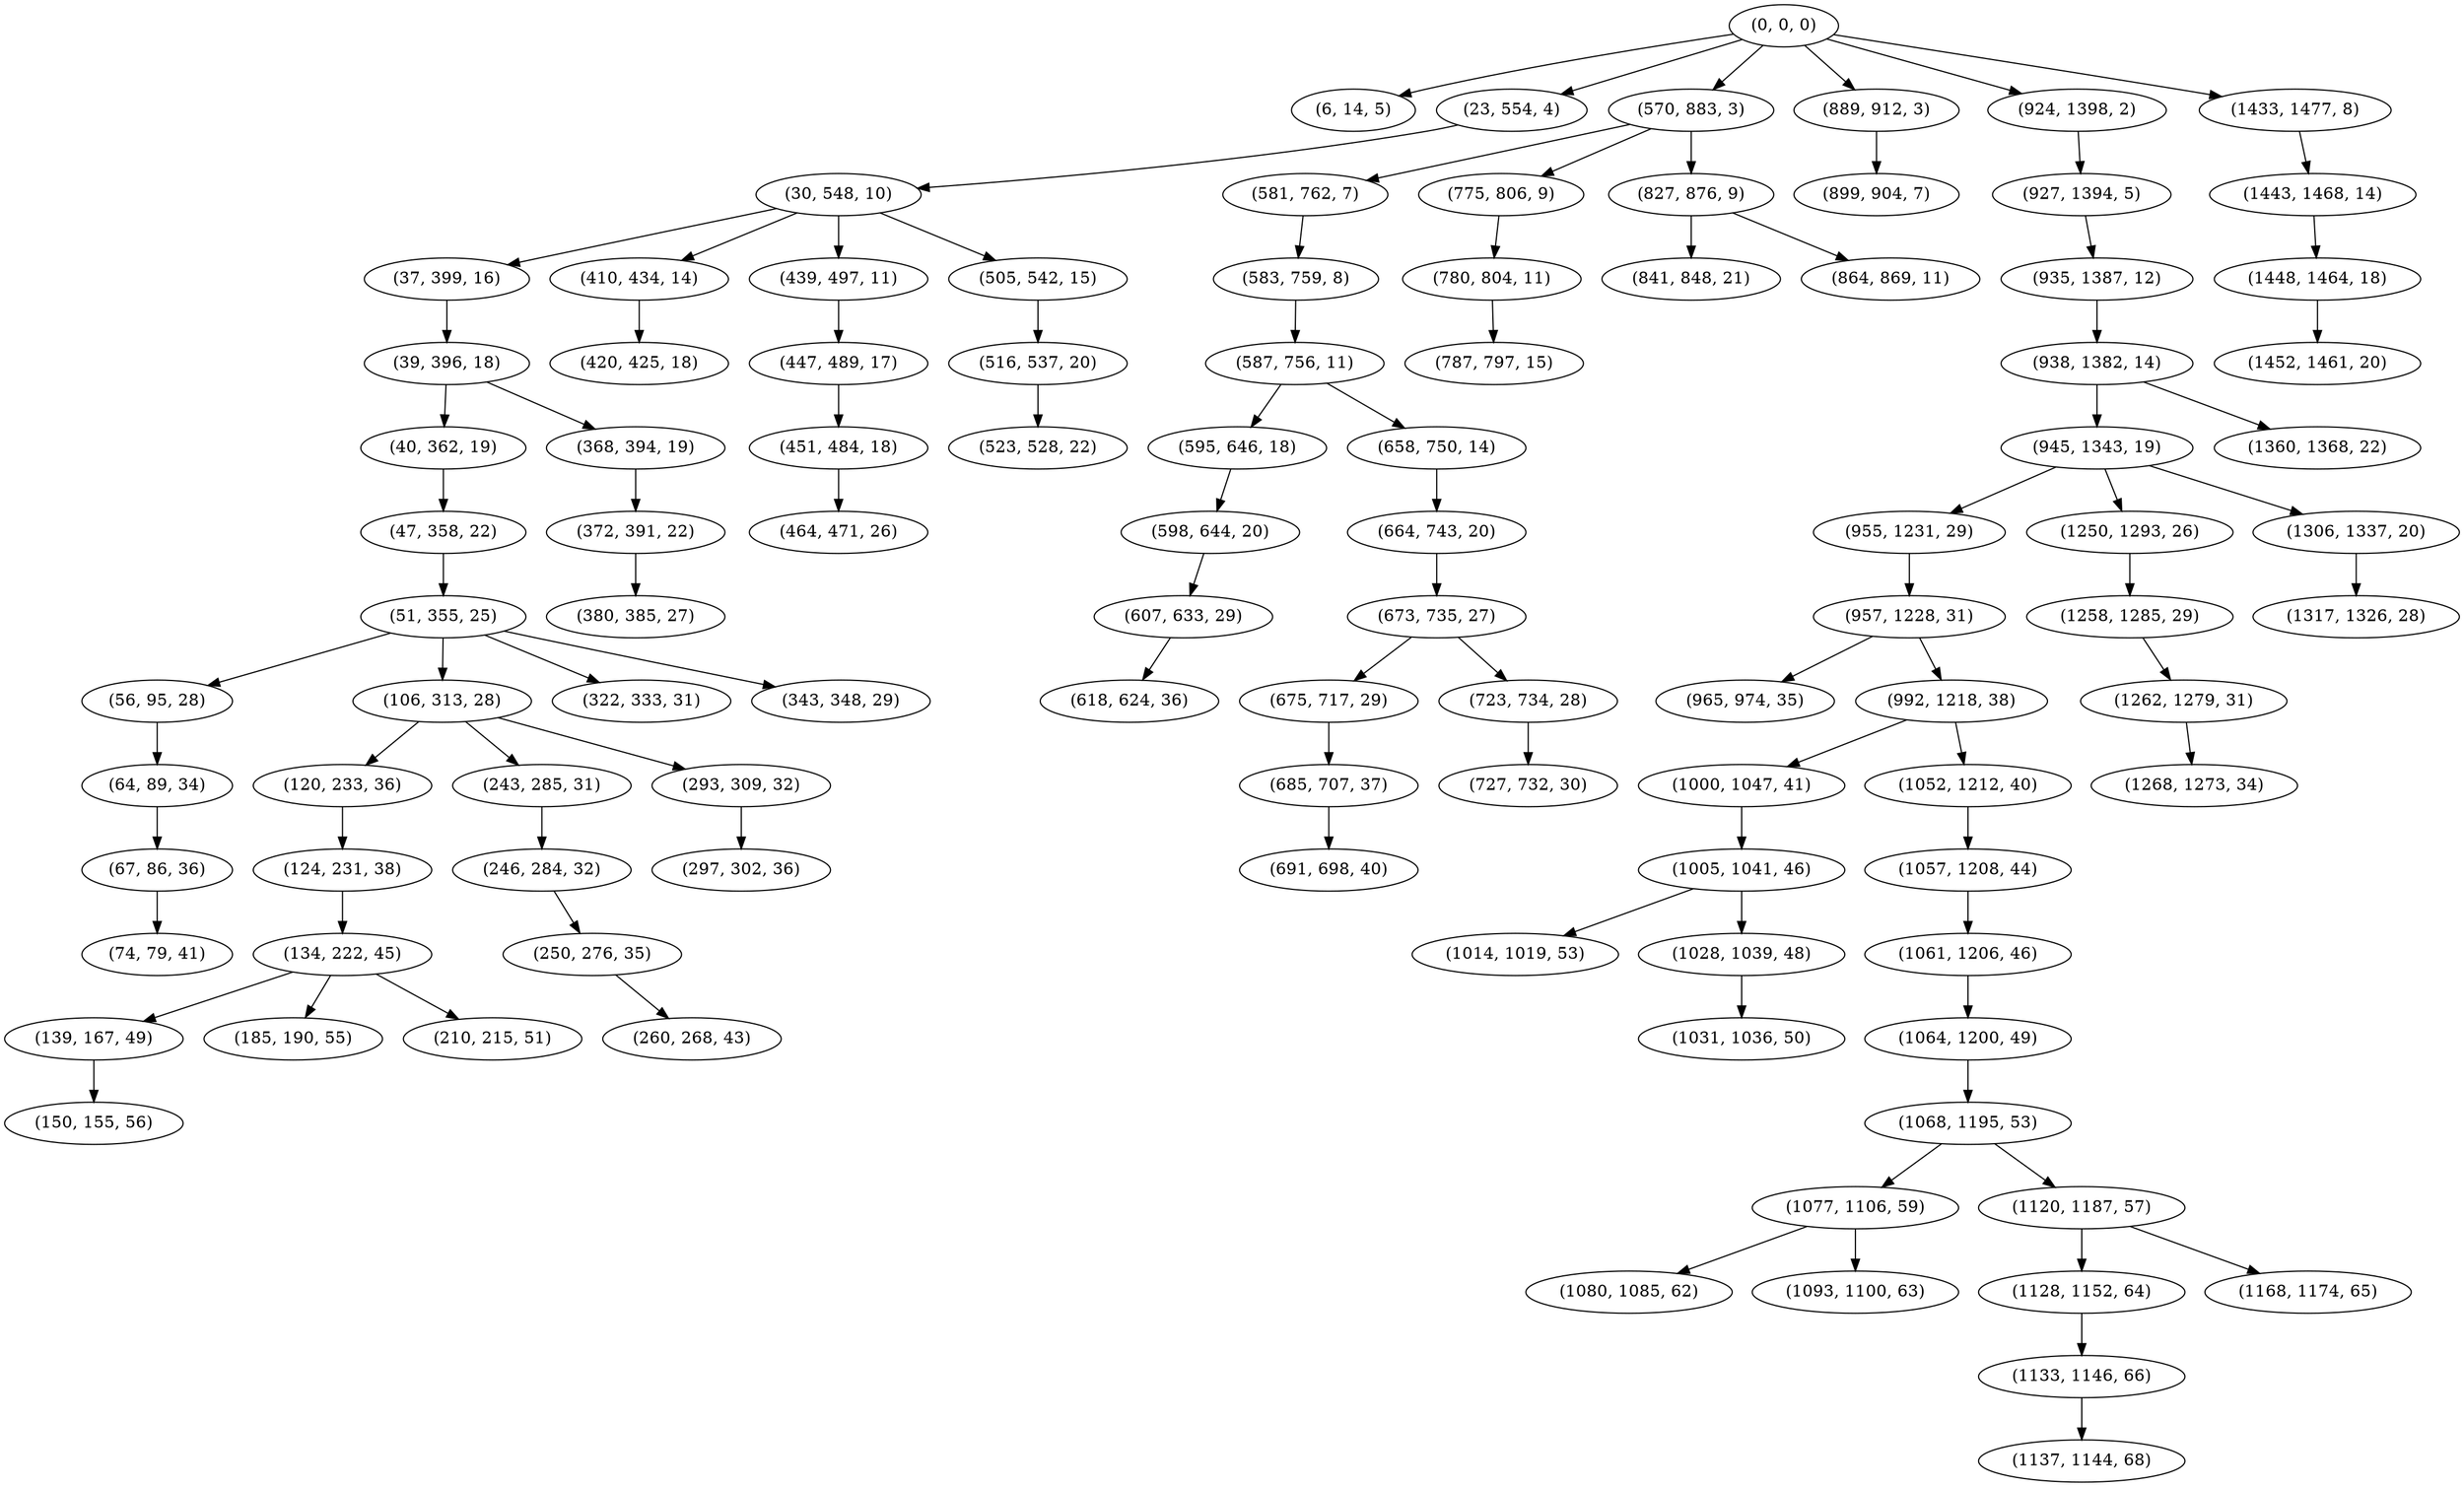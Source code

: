 digraph tree {
    "(0, 0, 0)";
    "(6, 14, 5)";
    "(23, 554, 4)";
    "(30, 548, 10)";
    "(37, 399, 16)";
    "(39, 396, 18)";
    "(40, 362, 19)";
    "(47, 358, 22)";
    "(51, 355, 25)";
    "(56, 95, 28)";
    "(64, 89, 34)";
    "(67, 86, 36)";
    "(74, 79, 41)";
    "(106, 313, 28)";
    "(120, 233, 36)";
    "(124, 231, 38)";
    "(134, 222, 45)";
    "(139, 167, 49)";
    "(150, 155, 56)";
    "(185, 190, 55)";
    "(210, 215, 51)";
    "(243, 285, 31)";
    "(246, 284, 32)";
    "(250, 276, 35)";
    "(260, 268, 43)";
    "(293, 309, 32)";
    "(297, 302, 36)";
    "(322, 333, 31)";
    "(343, 348, 29)";
    "(368, 394, 19)";
    "(372, 391, 22)";
    "(380, 385, 27)";
    "(410, 434, 14)";
    "(420, 425, 18)";
    "(439, 497, 11)";
    "(447, 489, 17)";
    "(451, 484, 18)";
    "(464, 471, 26)";
    "(505, 542, 15)";
    "(516, 537, 20)";
    "(523, 528, 22)";
    "(570, 883, 3)";
    "(581, 762, 7)";
    "(583, 759, 8)";
    "(587, 756, 11)";
    "(595, 646, 18)";
    "(598, 644, 20)";
    "(607, 633, 29)";
    "(618, 624, 36)";
    "(658, 750, 14)";
    "(664, 743, 20)";
    "(673, 735, 27)";
    "(675, 717, 29)";
    "(685, 707, 37)";
    "(691, 698, 40)";
    "(723, 734, 28)";
    "(727, 732, 30)";
    "(775, 806, 9)";
    "(780, 804, 11)";
    "(787, 797, 15)";
    "(827, 876, 9)";
    "(841, 848, 21)";
    "(864, 869, 11)";
    "(889, 912, 3)";
    "(899, 904, 7)";
    "(924, 1398, 2)";
    "(927, 1394, 5)";
    "(935, 1387, 12)";
    "(938, 1382, 14)";
    "(945, 1343, 19)";
    "(955, 1231, 29)";
    "(957, 1228, 31)";
    "(965, 974, 35)";
    "(992, 1218, 38)";
    "(1000, 1047, 41)";
    "(1005, 1041, 46)";
    "(1014, 1019, 53)";
    "(1028, 1039, 48)";
    "(1031, 1036, 50)";
    "(1052, 1212, 40)";
    "(1057, 1208, 44)";
    "(1061, 1206, 46)";
    "(1064, 1200, 49)";
    "(1068, 1195, 53)";
    "(1077, 1106, 59)";
    "(1080, 1085, 62)";
    "(1093, 1100, 63)";
    "(1120, 1187, 57)";
    "(1128, 1152, 64)";
    "(1133, 1146, 66)";
    "(1137, 1144, 68)";
    "(1168, 1174, 65)";
    "(1250, 1293, 26)";
    "(1258, 1285, 29)";
    "(1262, 1279, 31)";
    "(1268, 1273, 34)";
    "(1306, 1337, 20)";
    "(1317, 1326, 28)";
    "(1360, 1368, 22)";
    "(1433, 1477, 8)";
    "(1443, 1468, 14)";
    "(1448, 1464, 18)";
    "(1452, 1461, 20)";
    "(0, 0, 0)" -> "(6, 14, 5)";
    "(0, 0, 0)" -> "(23, 554, 4)";
    "(0, 0, 0)" -> "(570, 883, 3)";
    "(0, 0, 0)" -> "(889, 912, 3)";
    "(0, 0, 0)" -> "(924, 1398, 2)";
    "(0, 0, 0)" -> "(1433, 1477, 8)";
    "(23, 554, 4)" -> "(30, 548, 10)";
    "(30, 548, 10)" -> "(37, 399, 16)";
    "(30, 548, 10)" -> "(410, 434, 14)";
    "(30, 548, 10)" -> "(439, 497, 11)";
    "(30, 548, 10)" -> "(505, 542, 15)";
    "(37, 399, 16)" -> "(39, 396, 18)";
    "(39, 396, 18)" -> "(40, 362, 19)";
    "(39, 396, 18)" -> "(368, 394, 19)";
    "(40, 362, 19)" -> "(47, 358, 22)";
    "(47, 358, 22)" -> "(51, 355, 25)";
    "(51, 355, 25)" -> "(56, 95, 28)";
    "(51, 355, 25)" -> "(106, 313, 28)";
    "(51, 355, 25)" -> "(322, 333, 31)";
    "(51, 355, 25)" -> "(343, 348, 29)";
    "(56, 95, 28)" -> "(64, 89, 34)";
    "(64, 89, 34)" -> "(67, 86, 36)";
    "(67, 86, 36)" -> "(74, 79, 41)";
    "(106, 313, 28)" -> "(120, 233, 36)";
    "(106, 313, 28)" -> "(243, 285, 31)";
    "(106, 313, 28)" -> "(293, 309, 32)";
    "(120, 233, 36)" -> "(124, 231, 38)";
    "(124, 231, 38)" -> "(134, 222, 45)";
    "(134, 222, 45)" -> "(139, 167, 49)";
    "(134, 222, 45)" -> "(185, 190, 55)";
    "(134, 222, 45)" -> "(210, 215, 51)";
    "(139, 167, 49)" -> "(150, 155, 56)";
    "(243, 285, 31)" -> "(246, 284, 32)";
    "(246, 284, 32)" -> "(250, 276, 35)";
    "(250, 276, 35)" -> "(260, 268, 43)";
    "(293, 309, 32)" -> "(297, 302, 36)";
    "(368, 394, 19)" -> "(372, 391, 22)";
    "(372, 391, 22)" -> "(380, 385, 27)";
    "(410, 434, 14)" -> "(420, 425, 18)";
    "(439, 497, 11)" -> "(447, 489, 17)";
    "(447, 489, 17)" -> "(451, 484, 18)";
    "(451, 484, 18)" -> "(464, 471, 26)";
    "(505, 542, 15)" -> "(516, 537, 20)";
    "(516, 537, 20)" -> "(523, 528, 22)";
    "(570, 883, 3)" -> "(581, 762, 7)";
    "(570, 883, 3)" -> "(775, 806, 9)";
    "(570, 883, 3)" -> "(827, 876, 9)";
    "(581, 762, 7)" -> "(583, 759, 8)";
    "(583, 759, 8)" -> "(587, 756, 11)";
    "(587, 756, 11)" -> "(595, 646, 18)";
    "(587, 756, 11)" -> "(658, 750, 14)";
    "(595, 646, 18)" -> "(598, 644, 20)";
    "(598, 644, 20)" -> "(607, 633, 29)";
    "(607, 633, 29)" -> "(618, 624, 36)";
    "(658, 750, 14)" -> "(664, 743, 20)";
    "(664, 743, 20)" -> "(673, 735, 27)";
    "(673, 735, 27)" -> "(675, 717, 29)";
    "(673, 735, 27)" -> "(723, 734, 28)";
    "(675, 717, 29)" -> "(685, 707, 37)";
    "(685, 707, 37)" -> "(691, 698, 40)";
    "(723, 734, 28)" -> "(727, 732, 30)";
    "(775, 806, 9)" -> "(780, 804, 11)";
    "(780, 804, 11)" -> "(787, 797, 15)";
    "(827, 876, 9)" -> "(841, 848, 21)";
    "(827, 876, 9)" -> "(864, 869, 11)";
    "(889, 912, 3)" -> "(899, 904, 7)";
    "(924, 1398, 2)" -> "(927, 1394, 5)";
    "(927, 1394, 5)" -> "(935, 1387, 12)";
    "(935, 1387, 12)" -> "(938, 1382, 14)";
    "(938, 1382, 14)" -> "(945, 1343, 19)";
    "(938, 1382, 14)" -> "(1360, 1368, 22)";
    "(945, 1343, 19)" -> "(955, 1231, 29)";
    "(945, 1343, 19)" -> "(1250, 1293, 26)";
    "(945, 1343, 19)" -> "(1306, 1337, 20)";
    "(955, 1231, 29)" -> "(957, 1228, 31)";
    "(957, 1228, 31)" -> "(965, 974, 35)";
    "(957, 1228, 31)" -> "(992, 1218, 38)";
    "(992, 1218, 38)" -> "(1000, 1047, 41)";
    "(992, 1218, 38)" -> "(1052, 1212, 40)";
    "(1000, 1047, 41)" -> "(1005, 1041, 46)";
    "(1005, 1041, 46)" -> "(1014, 1019, 53)";
    "(1005, 1041, 46)" -> "(1028, 1039, 48)";
    "(1028, 1039, 48)" -> "(1031, 1036, 50)";
    "(1052, 1212, 40)" -> "(1057, 1208, 44)";
    "(1057, 1208, 44)" -> "(1061, 1206, 46)";
    "(1061, 1206, 46)" -> "(1064, 1200, 49)";
    "(1064, 1200, 49)" -> "(1068, 1195, 53)";
    "(1068, 1195, 53)" -> "(1077, 1106, 59)";
    "(1068, 1195, 53)" -> "(1120, 1187, 57)";
    "(1077, 1106, 59)" -> "(1080, 1085, 62)";
    "(1077, 1106, 59)" -> "(1093, 1100, 63)";
    "(1120, 1187, 57)" -> "(1128, 1152, 64)";
    "(1120, 1187, 57)" -> "(1168, 1174, 65)";
    "(1128, 1152, 64)" -> "(1133, 1146, 66)";
    "(1133, 1146, 66)" -> "(1137, 1144, 68)";
    "(1250, 1293, 26)" -> "(1258, 1285, 29)";
    "(1258, 1285, 29)" -> "(1262, 1279, 31)";
    "(1262, 1279, 31)" -> "(1268, 1273, 34)";
    "(1306, 1337, 20)" -> "(1317, 1326, 28)";
    "(1433, 1477, 8)" -> "(1443, 1468, 14)";
    "(1443, 1468, 14)" -> "(1448, 1464, 18)";
    "(1448, 1464, 18)" -> "(1452, 1461, 20)";
}

